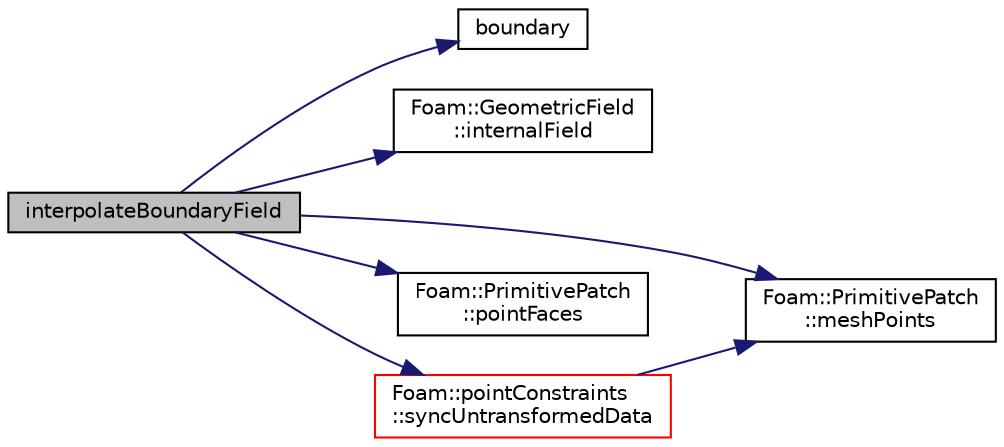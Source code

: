 digraph "interpolateBoundaryField"
{
  bgcolor="transparent";
  edge [fontname="Helvetica",fontsize="10",labelfontname="Helvetica",labelfontsize="10"];
  node [fontname="Helvetica",fontsize="10",shape=record];
  rankdir="LR";
  Node1 [label="interpolateBoundaryField",height=0.2,width=0.4,color="black", fillcolor="grey75", style="filled", fontcolor="black"];
  Node1 -> Node2 [color="midnightblue",fontsize="10",style="solid",fontname="Helvetica"];
  Node2 [label="boundary",height=0.2,width=0.4,color="black",URL="$a03922.html#a658027ecaee450b6533bd8d019d2c1f5"];
  Node1 -> Node3 [color="midnightblue",fontsize="10",style="solid",fontname="Helvetica"];
  Node3 [label="Foam::GeometricField\l::internalField",height=0.2,width=0.4,color="black",URL="$a00921.html#a9536140d36d69bbac40496f6b817aa0a",tooltip="Return internal field. "];
  Node1 -> Node4 [color="midnightblue",fontsize="10",style="solid",fontname="Helvetica"];
  Node4 [label="Foam::PrimitivePatch\l::meshPoints",height=0.2,width=0.4,color="black",URL="$a01970.html#ae4935f85c38392518565dd7c666e3caf",tooltip="Return labelList of mesh points in patch. They are constructed. "];
  Node1 -> Node5 [color="midnightblue",fontsize="10",style="solid",fontname="Helvetica"];
  Node5 [label="Foam::PrimitivePatch\l::pointFaces",height=0.2,width=0.4,color="black",URL="$a01970.html#a758f775d09e1be4cdd80daea4e402f55",tooltip="Return point-face addressing. "];
  Node1 -> Node6 [color="midnightblue",fontsize="10",style="solid",fontname="Helvetica"];
  Node6 [label="Foam::pointConstraints\l::syncUntransformedData",height=0.2,width=0.4,color="red",URL="$a01871.html#a60a2f4543c7dc5c768bd06768d7004c6",tooltip="Helper: sync data on collocated points only. "];
  Node6 -> Node4 [color="midnightblue",fontsize="10",style="solid",fontname="Helvetica"];
}
